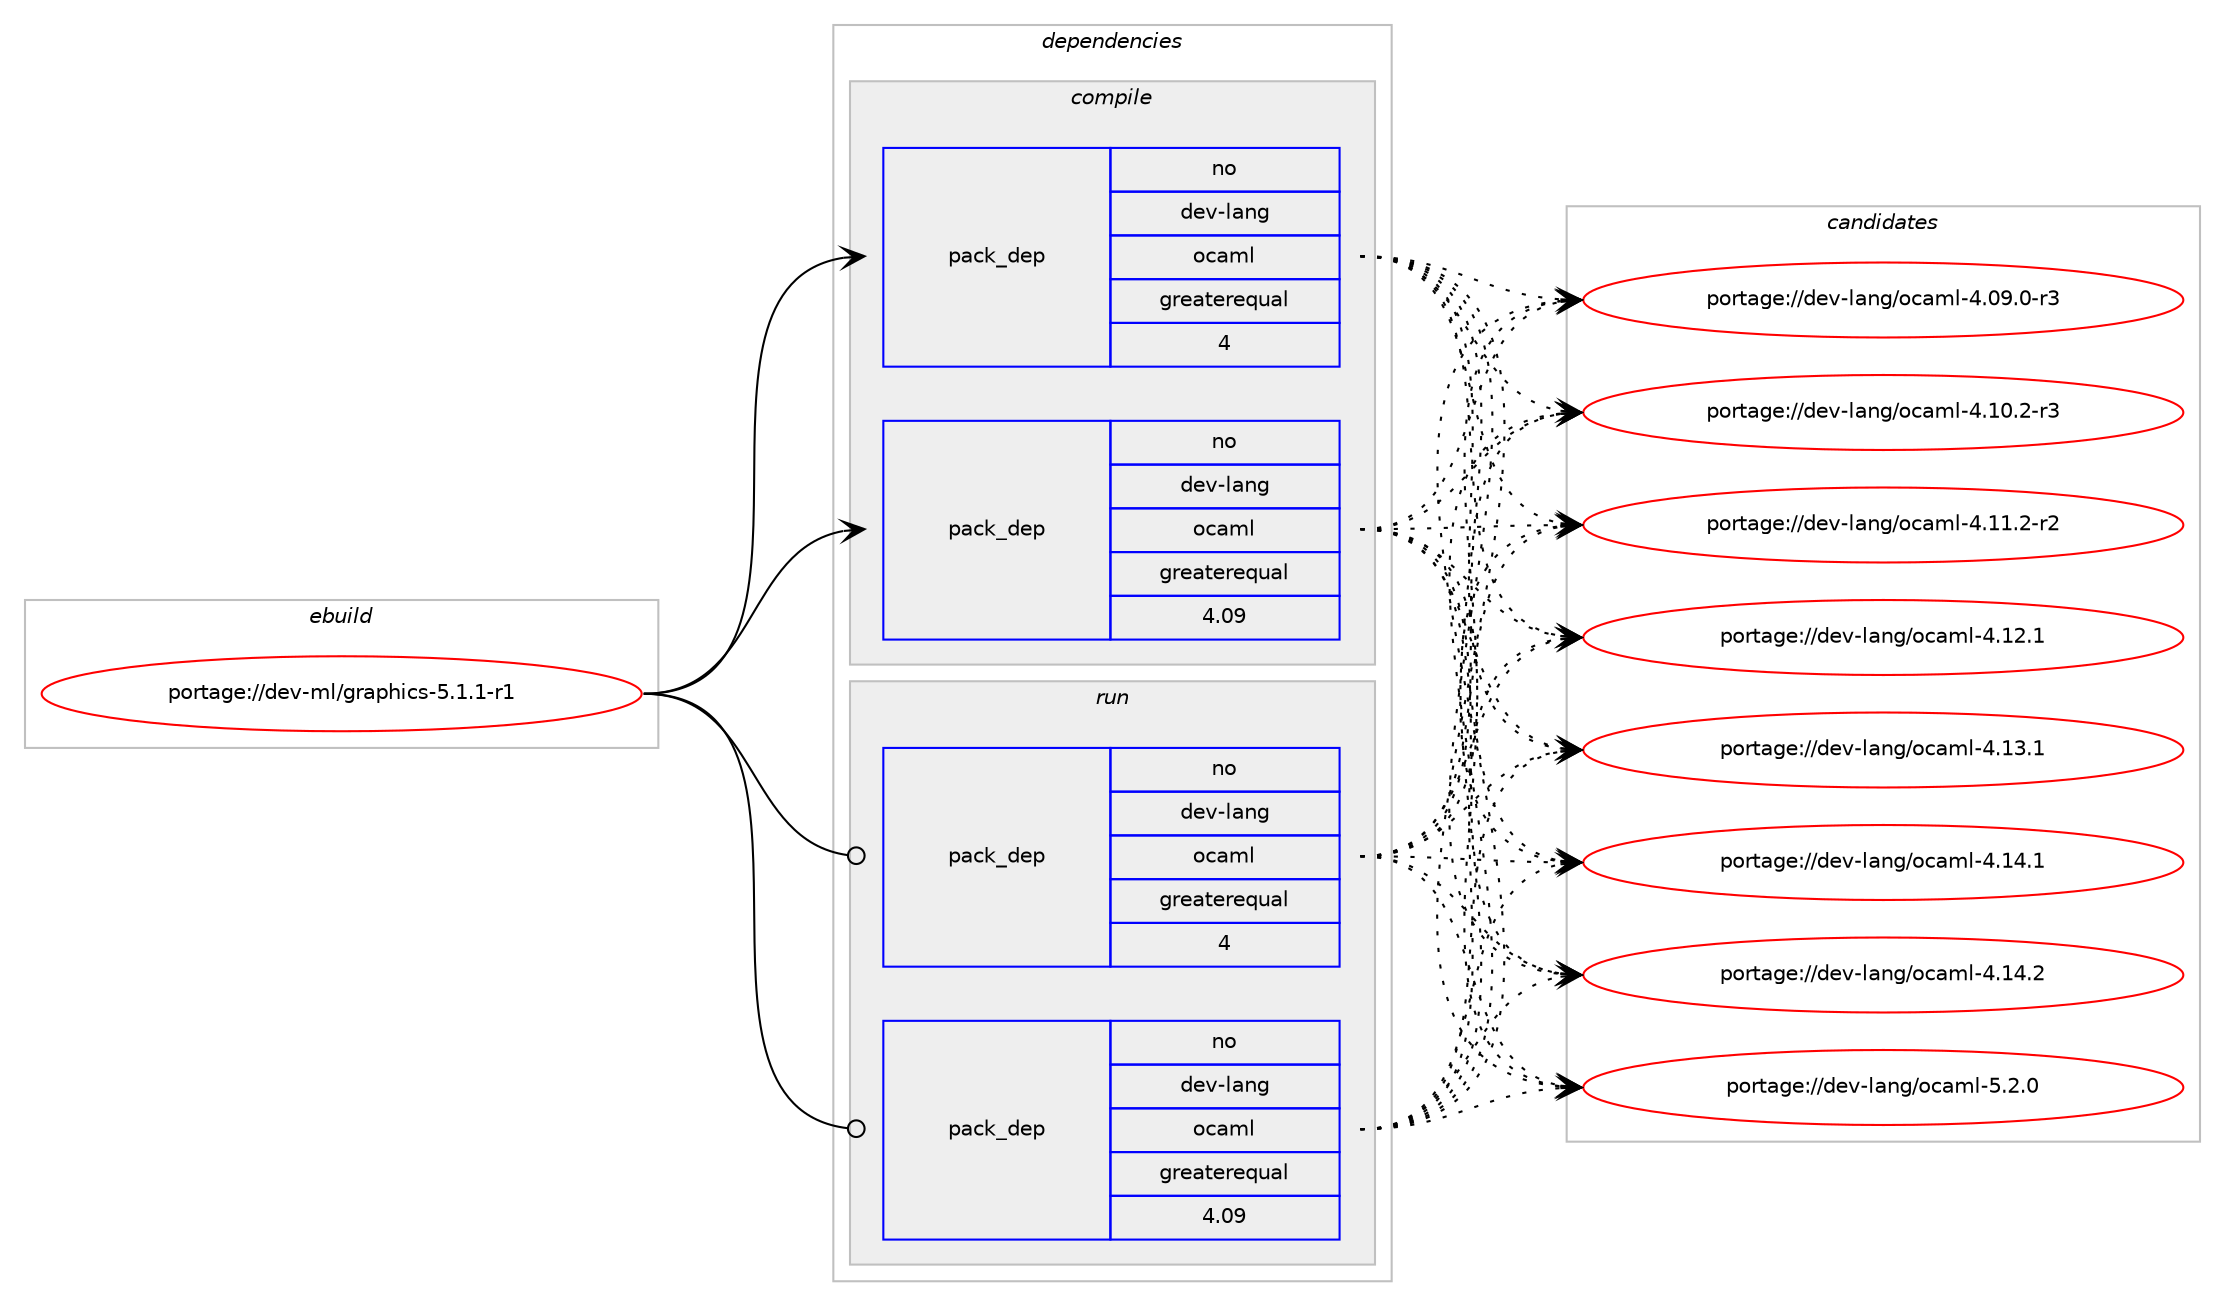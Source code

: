 digraph prolog {

# *************
# Graph options
# *************

newrank=true;
concentrate=true;
compound=true;
graph [rankdir=LR,fontname=Helvetica,fontsize=10,ranksep=1.5];#, ranksep=2.5, nodesep=0.2];
edge  [arrowhead=vee];
node  [fontname=Helvetica,fontsize=10];

# **********
# The ebuild
# **********

subgraph cluster_leftcol {
color=gray;
rank=same;
label=<<i>ebuild</i>>;
id [label="portage://dev-ml/graphics-5.1.1-r1", color=red, width=4, href="../dev-ml/graphics-5.1.1-r1.svg"];
}

# ****************
# The dependencies
# ****************

subgraph cluster_midcol {
color=gray;
label=<<i>dependencies</i>>;
subgraph cluster_compile {
fillcolor="#eeeeee";
style=filled;
label=<<i>compile</i>>;
subgraph pack30309 {
dependency59950 [label=<<TABLE BORDER="0" CELLBORDER="1" CELLSPACING="0" CELLPADDING="4" WIDTH="220"><TR><TD ROWSPAN="6" CELLPADDING="30">pack_dep</TD></TR><TR><TD WIDTH="110">no</TD></TR><TR><TD>dev-lang</TD></TR><TR><TD>ocaml</TD></TR><TR><TD>greaterequal</TD></TR><TR><TD>4</TD></TR></TABLE>>, shape=none, color=blue];
}
id:e -> dependency59950:w [weight=20,style="solid",arrowhead="vee"];
subgraph pack30310 {
dependency59951 [label=<<TABLE BORDER="0" CELLBORDER="1" CELLSPACING="0" CELLPADDING="4" WIDTH="220"><TR><TD ROWSPAN="6" CELLPADDING="30">pack_dep</TD></TR><TR><TD WIDTH="110">no</TD></TR><TR><TD>dev-lang</TD></TR><TR><TD>ocaml</TD></TR><TR><TD>greaterequal</TD></TR><TR><TD>4.09</TD></TR></TABLE>>, shape=none, color=blue];
}
id:e -> dependency59951:w [weight=20,style="solid",arrowhead="vee"];
# *** BEGIN UNKNOWN DEPENDENCY TYPE (TODO) ***
# id -> package_dependency(portage://dev-ml/graphics-5.1.1-r1,install,no,dev-ml,dune,none,[,,],any_same_slot,[])
# *** END UNKNOWN DEPENDENCY TYPE (TODO) ***

# *** BEGIN UNKNOWN DEPENDENCY TYPE (TODO) ***
# id -> package_dependency(portage://dev-ml/graphics-5.1.1-r1,install,no,dev-ml,dune-configurator,none,[,,],any_same_slot,[use(optenable(ocamlopt),none)])
# *** END UNKNOWN DEPENDENCY TYPE (TODO) ***

# *** BEGIN UNKNOWN DEPENDENCY TYPE (TODO) ***
# id -> package_dependency(portage://dev-ml/graphics-5.1.1-r1,install,no,x11-libs,libX11,none,[,,],any_same_slot,[])
# *** END UNKNOWN DEPENDENCY TYPE (TODO) ***

}
subgraph cluster_compileandrun {
fillcolor="#eeeeee";
style=filled;
label=<<i>compile and run</i>>;
}
subgraph cluster_run {
fillcolor="#eeeeee";
style=filled;
label=<<i>run</i>>;
subgraph pack30311 {
dependency59952 [label=<<TABLE BORDER="0" CELLBORDER="1" CELLSPACING="0" CELLPADDING="4" WIDTH="220"><TR><TD ROWSPAN="6" CELLPADDING="30">pack_dep</TD></TR><TR><TD WIDTH="110">no</TD></TR><TR><TD>dev-lang</TD></TR><TR><TD>ocaml</TD></TR><TR><TD>greaterequal</TD></TR><TR><TD>4</TD></TR></TABLE>>, shape=none, color=blue];
}
id:e -> dependency59952:w [weight=20,style="solid",arrowhead="odot"];
subgraph pack30312 {
dependency59953 [label=<<TABLE BORDER="0" CELLBORDER="1" CELLSPACING="0" CELLPADDING="4" WIDTH="220"><TR><TD ROWSPAN="6" CELLPADDING="30">pack_dep</TD></TR><TR><TD WIDTH="110">no</TD></TR><TR><TD>dev-lang</TD></TR><TR><TD>ocaml</TD></TR><TR><TD>greaterequal</TD></TR><TR><TD>4.09</TD></TR></TABLE>>, shape=none, color=blue];
}
id:e -> dependency59953:w [weight=20,style="solid",arrowhead="odot"];
# *** BEGIN UNKNOWN DEPENDENCY TYPE (TODO) ***
# id -> package_dependency(portage://dev-ml/graphics-5.1.1-r1,run,no,dev-ml,dune,none,[,,],any_same_slot,[])
# *** END UNKNOWN DEPENDENCY TYPE (TODO) ***

# *** BEGIN UNKNOWN DEPENDENCY TYPE (TODO) ***
# id -> package_dependency(portage://dev-ml/graphics-5.1.1-r1,run,no,dev-ml,dune-configurator,none,[,,],any_same_slot,[use(optenable(ocamlopt),none)])
# *** END UNKNOWN DEPENDENCY TYPE (TODO) ***

# *** BEGIN UNKNOWN DEPENDENCY TYPE (TODO) ***
# id -> package_dependency(portage://dev-ml/graphics-5.1.1-r1,run,no,x11-libs,libX11,none,[,,],any_same_slot,[])
# *** END UNKNOWN DEPENDENCY TYPE (TODO) ***

}
}

# **************
# The candidates
# **************

subgraph cluster_choices {
rank=same;
color=gray;
label=<<i>candidates</i>>;

subgraph choice30309 {
color=black;
nodesep=1;
choice1001011184510897110103471119997109108455246485746484511451 [label="portage://dev-lang/ocaml-4.09.0-r3", color=red, width=4,href="../dev-lang/ocaml-4.09.0-r3.svg"];
choice1001011184510897110103471119997109108455246494846504511451 [label="portage://dev-lang/ocaml-4.10.2-r3", color=red, width=4,href="../dev-lang/ocaml-4.10.2-r3.svg"];
choice1001011184510897110103471119997109108455246494946504511450 [label="portage://dev-lang/ocaml-4.11.2-r2", color=red, width=4,href="../dev-lang/ocaml-4.11.2-r2.svg"];
choice100101118451089711010347111999710910845524649504649 [label="portage://dev-lang/ocaml-4.12.1", color=red, width=4,href="../dev-lang/ocaml-4.12.1.svg"];
choice100101118451089711010347111999710910845524649514649 [label="portage://dev-lang/ocaml-4.13.1", color=red, width=4,href="../dev-lang/ocaml-4.13.1.svg"];
choice100101118451089711010347111999710910845524649524649 [label="portage://dev-lang/ocaml-4.14.1", color=red, width=4,href="../dev-lang/ocaml-4.14.1.svg"];
choice100101118451089711010347111999710910845524649524650 [label="portage://dev-lang/ocaml-4.14.2", color=red, width=4,href="../dev-lang/ocaml-4.14.2.svg"];
choice1001011184510897110103471119997109108455346504648 [label="portage://dev-lang/ocaml-5.2.0", color=red, width=4,href="../dev-lang/ocaml-5.2.0.svg"];
dependency59950:e -> choice1001011184510897110103471119997109108455246485746484511451:w [style=dotted,weight="100"];
dependency59950:e -> choice1001011184510897110103471119997109108455246494846504511451:w [style=dotted,weight="100"];
dependency59950:e -> choice1001011184510897110103471119997109108455246494946504511450:w [style=dotted,weight="100"];
dependency59950:e -> choice100101118451089711010347111999710910845524649504649:w [style=dotted,weight="100"];
dependency59950:e -> choice100101118451089711010347111999710910845524649514649:w [style=dotted,weight="100"];
dependency59950:e -> choice100101118451089711010347111999710910845524649524649:w [style=dotted,weight="100"];
dependency59950:e -> choice100101118451089711010347111999710910845524649524650:w [style=dotted,weight="100"];
dependency59950:e -> choice1001011184510897110103471119997109108455346504648:w [style=dotted,weight="100"];
}
subgraph choice30310 {
color=black;
nodesep=1;
choice1001011184510897110103471119997109108455246485746484511451 [label="portage://dev-lang/ocaml-4.09.0-r3", color=red, width=4,href="../dev-lang/ocaml-4.09.0-r3.svg"];
choice1001011184510897110103471119997109108455246494846504511451 [label="portage://dev-lang/ocaml-4.10.2-r3", color=red, width=4,href="../dev-lang/ocaml-4.10.2-r3.svg"];
choice1001011184510897110103471119997109108455246494946504511450 [label="portage://dev-lang/ocaml-4.11.2-r2", color=red, width=4,href="../dev-lang/ocaml-4.11.2-r2.svg"];
choice100101118451089711010347111999710910845524649504649 [label="portage://dev-lang/ocaml-4.12.1", color=red, width=4,href="../dev-lang/ocaml-4.12.1.svg"];
choice100101118451089711010347111999710910845524649514649 [label="portage://dev-lang/ocaml-4.13.1", color=red, width=4,href="../dev-lang/ocaml-4.13.1.svg"];
choice100101118451089711010347111999710910845524649524649 [label="portage://dev-lang/ocaml-4.14.1", color=red, width=4,href="../dev-lang/ocaml-4.14.1.svg"];
choice100101118451089711010347111999710910845524649524650 [label="portage://dev-lang/ocaml-4.14.2", color=red, width=4,href="../dev-lang/ocaml-4.14.2.svg"];
choice1001011184510897110103471119997109108455346504648 [label="portage://dev-lang/ocaml-5.2.0", color=red, width=4,href="../dev-lang/ocaml-5.2.0.svg"];
dependency59951:e -> choice1001011184510897110103471119997109108455246485746484511451:w [style=dotted,weight="100"];
dependency59951:e -> choice1001011184510897110103471119997109108455246494846504511451:w [style=dotted,weight="100"];
dependency59951:e -> choice1001011184510897110103471119997109108455246494946504511450:w [style=dotted,weight="100"];
dependency59951:e -> choice100101118451089711010347111999710910845524649504649:w [style=dotted,weight="100"];
dependency59951:e -> choice100101118451089711010347111999710910845524649514649:w [style=dotted,weight="100"];
dependency59951:e -> choice100101118451089711010347111999710910845524649524649:w [style=dotted,weight="100"];
dependency59951:e -> choice100101118451089711010347111999710910845524649524650:w [style=dotted,weight="100"];
dependency59951:e -> choice1001011184510897110103471119997109108455346504648:w [style=dotted,weight="100"];
}
subgraph choice30311 {
color=black;
nodesep=1;
choice1001011184510897110103471119997109108455246485746484511451 [label="portage://dev-lang/ocaml-4.09.0-r3", color=red, width=4,href="../dev-lang/ocaml-4.09.0-r3.svg"];
choice1001011184510897110103471119997109108455246494846504511451 [label="portage://dev-lang/ocaml-4.10.2-r3", color=red, width=4,href="../dev-lang/ocaml-4.10.2-r3.svg"];
choice1001011184510897110103471119997109108455246494946504511450 [label="portage://dev-lang/ocaml-4.11.2-r2", color=red, width=4,href="../dev-lang/ocaml-4.11.2-r2.svg"];
choice100101118451089711010347111999710910845524649504649 [label="portage://dev-lang/ocaml-4.12.1", color=red, width=4,href="../dev-lang/ocaml-4.12.1.svg"];
choice100101118451089711010347111999710910845524649514649 [label="portage://dev-lang/ocaml-4.13.1", color=red, width=4,href="../dev-lang/ocaml-4.13.1.svg"];
choice100101118451089711010347111999710910845524649524649 [label="portage://dev-lang/ocaml-4.14.1", color=red, width=4,href="../dev-lang/ocaml-4.14.1.svg"];
choice100101118451089711010347111999710910845524649524650 [label="portage://dev-lang/ocaml-4.14.2", color=red, width=4,href="../dev-lang/ocaml-4.14.2.svg"];
choice1001011184510897110103471119997109108455346504648 [label="portage://dev-lang/ocaml-5.2.0", color=red, width=4,href="../dev-lang/ocaml-5.2.0.svg"];
dependency59952:e -> choice1001011184510897110103471119997109108455246485746484511451:w [style=dotted,weight="100"];
dependency59952:e -> choice1001011184510897110103471119997109108455246494846504511451:w [style=dotted,weight="100"];
dependency59952:e -> choice1001011184510897110103471119997109108455246494946504511450:w [style=dotted,weight="100"];
dependency59952:e -> choice100101118451089711010347111999710910845524649504649:w [style=dotted,weight="100"];
dependency59952:e -> choice100101118451089711010347111999710910845524649514649:w [style=dotted,weight="100"];
dependency59952:e -> choice100101118451089711010347111999710910845524649524649:w [style=dotted,weight="100"];
dependency59952:e -> choice100101118451089711010347111999710910845524649524650:w [style=dotted,weight="100"];
dependency59952:e -> choice1001011184510897110103471119997109108455346504648:w [style=dotted,weight="100"];
}
subgraph choice30312 {
color=black;
nodesep=1;
choice1001011184510897110103471119997109108455246485746484511451 [label="portage://dev-lang/ocaml-4.09.0-r3", color=red, width=4,href="../dev-lang/ocaml-4.09.0-r3.svg"];
choice1001011184510897110103471119997109108455246494846504511451 [label="portage://dev-lang/ocaml-4.10.2-r3", color=red, width=4,href="../dev-lang/ocaml-4.10.2-r3.svg"];
choice1001011184510897110103471119997109108455246494946504511450 [label="portage://dev-lang/ocaml-4.11.2-r2", color=red, width=4,href="../dev-lang/ocaml-4.11.2-r2.svg"];
choice100101118451089711010347111999710910845524649504649 [label="portage://dev-lang/ocaml-4.12.1", color=red, width=4,href="../dev-lang/ocaml-4.12.1.svg"];
choice100101118451089711010347111999710910845524649514649 [label="portage://dev-lang/ocaml-4.13.1", color=red, width=4,href="../dev-lang/ocaml-4.13.1.svg"];
choice100101118451089711010347111999710910845524649524649 [label="portage://dev-lang/ocaml-4.14.1", color=red, width=4,href="../dev-lang/ocaml-4.14.1.svg"];
choice100101118451089711010347111999710910845524649524650 [label="portage://dev-lang/ocaml-4.14.2", color=red, width=4,href="../dev-lang/ocaml-4.14.2.svg"];
choice1001011184510897110103471119997109108455346504648 [label="portage://dev-lang/ocaml-5.2.0", color=red, width=4,href="../dev-lang/ocaml-5.2.0.svg"];
dependency59953:e -> choice1001011184510897110103471119997109108455246485746484511451:w [style=dotted,weight="100"];
dependency59953:e -> choice1001011184510897110103471119997109108455246494846504511451:w [style=dotted,weight="100"];
dependency59953:e -> choice1001011184510897110103471119997109108455246494946504511450:w [style=dotted,weight="100"];
dependency59953:e -> choice100101118451089711010347111999710910845524649504649:w [style=dotted,weight="100"];
dependency59953:e -> choice100101118451089711010347111999710910845524649514649:w [style=dotted,weight="100"];
dependency59953:e -> choice100101118451089711010347111999710910845524649524649:w [style=dotted,weight="100"];
dependency59953:e -> choice100101118451089711010347111999710910845524649524650:w [style=dotted,weight="100"];
dependency59953:e -> choice1001011184510897110103471119997109108455346504648:w [style=dotted,weight="100"];
}
}

}
